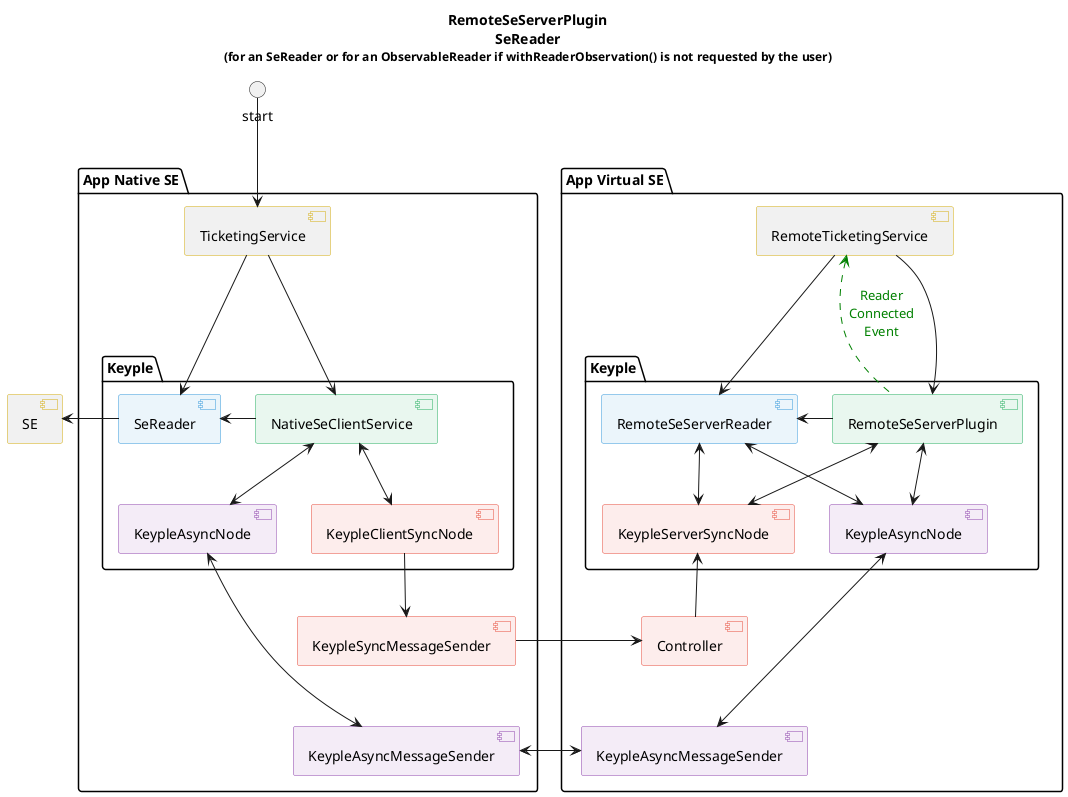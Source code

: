 @startuml
title
    RemoteSeServerPlugin
    SeReader
    <font size=12>(for an SeReader or for an ObservableReader if withReaderObservation() is not requested by the user)
end title

' == THEME ==

'Couleurs issues de : https://htmlcolorcodes.com/fr/tableau-de-couleur/tableau-de-couleur-design-plat/
skinparam Shadowing false
skinparam component {
    BorderColor #D4AC0D
    ' Red
    BackgroundColor<<red>> #FDEDEC
    BorderColor<<red>> #E74C3C
    ' Purple
    BackgroundColor<<purple>> #F4ECF7
    BorderColor<<purple>> #8E44AD
    ' blue
    BackgroundColor<<blue>> #EBF5FB
    BorderColor<<blue>> #3498DB
    ' Green
    BackgroundColor<<green>> #E9F7EF
    BorderColor<<green>> #27AE60
    ' Grey
    BackgroundColor<<grey>> #EAECEE
    BorderColor<<grey>> #2C3E50
}
hide <<red>> stereotype
hide <<purple>> stereotype
hide <<blue>> stereotype
hide <<green>> stereotype
hide <<grey>> stereotype

' == CONTENT ==

[SE]
package "App Native SE" {
    [TicketingService] as slave
    package "Keyple" as nativeKeyple {
        [SeReader] <<blue>>
        [NativeSeClientService] <<green>>
        [KeypleClientSyncNode] <<red>>
        [KeypleAsyncNode] as nativeAsyncNode <<purple>>
    }
    [KeypleSyncMessageSender] <<red>>
    [KeypleAsyncMessageSender] as nativeAsyncSender <<purple>>
}
package "App Virtual SE" {
    [RemoteTicketingService] as master
    package "Keyple" as virtualKeyple {
        [RemoteSeServerReader] <<blue>>
        [RemoteSeServerPlugin] <<green>>
        [KeypleServerSyncNode] <<red>>
        [KeypleAsyncNode] as virtualAsyncNode <<purple>>
    }
    [Controller] <<red>>
    [KeypleAsyncMessageSender] as virtualAsyncSender <<purple>>
}

'utilisation
slave <-up- start
[SeReader] -left-> [SE]
slave --> [SeReader]
slave --> [NativeSeClientService]
[NativeSeClientService] -left-> [SeReader]
[NativeSeClientService] <--> [KeypleClientSyncNode]
[NativeSeClientService] <--> nativeAsyncNode
[KeypleClientSyncNode] --> [KeypleSyncMessageSender]
nativeAsyncNode <--> nativeAsyncSender

master --> [RemoteSeServerReader]
master --> [RemoteSeServerPlugin]
[RemoteSeServerPlugin] .up.> master #Green : <color:green>Reader\n<color:green>Connected\n<color:green>Event
[RemoteSeServerPlugin] -> [RemoteSeServerReader]
[RemoteSeServerPlugin] <--> [KeypleServerSyncNode]
[RemoteSeServerPlugin] <--> virtualAsyncNode
[RemoteSeServerReader] <--> virtualAsyncNode
[RemoteSeServerReader] <--> [KeypleServerSyncNode]
[Controller] -up-> [KeypleServerSyncNode]
virtualAsyncSender <-up-> virtualAsyncNode

[KeypleSyncMessageSender] -> [Controller]
nativeAsyncSender <-> virtualAsyncSender

' == LAYOUT ==

[KeypleSyncMessageSender] -[hidden]- nativeAsyncSender
[Controller] -[hidden]- virtualAsyncSender
nativeAsyncNode -[hidden]right- [KeypleClientSyncNode]
[KeypleServerSyncNode] -[hidden]right- virtualAsyncNode

@enduml